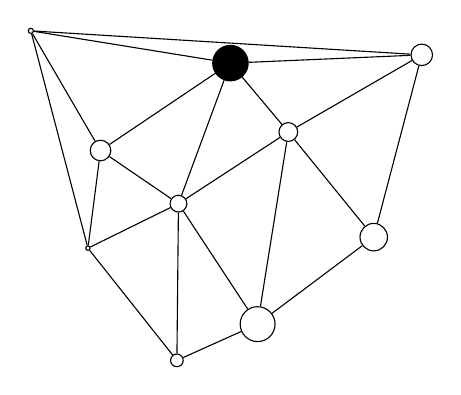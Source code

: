 \begin{tikzpicture}[-,auto,scale=5]
\tikzstyle{vertex}=[circle,draw=black,inner sep=1pt]

\node [vertex] (0) at(0.513,0.789)[inner sep=1.593mm,fill=black] {};
\node [vertex] (1) at(0.877,0.347)[inner sep=1.234mm] {};
\node [vertex] (2) at(0.66,0.614)[inner sep=0.842mm] {};
\node [vertex] (3) at(0.381,0.432)[inner sep=0.753mm] {};
\node [vertex] (4) at(0.006,0.871)[inner sep=0.234mm] {};
\node [vertex] (5) at(0.582,0.126)[inner sep=1.566mm] {};
\node [vertex] (6) at(0.151,0.319)[inner sep=0.198mm] {};
\node [vertex] (7) at(0.377,0.034)[inner sep=0.569mm] {};
\node [vertex] (8) at(0.999,0.81)[inner sep=0.966mm] {};
\node [vertex] (9) at(0.183,0.567)[inner sep=0.923mm] {};

\path (0) edge (2);
\path (0) edge (3);
\path (0) edge (4);
\path (0) edge (8);
\path (0) edge (9);
\path (1) edge (2);
\path (1) edge (5);
\path (1) edge (8);
\path (2) edge (3);
\path (2) edge (5);
\path (2) edge (8);
\path (3) edge (5);
\path (3) edge (6);
\path (3) edge (7);
\path (3) edge (9);
\path (4) edge (6);
\path (4) edge (8);
\path (4) edge (9);
\path (5) edge (7);
\path (6) edge (7);
\path (6) edge (9);
\end{tikzpicture}
